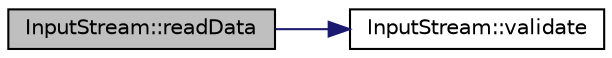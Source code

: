 digraph "InputStream::readData"
{
 // LATEX_PDF_SIZE
  edge [fontname="Helvetica",fontsize="10",labelfontname="Helvetica",labelfontsize="10"];
  node [fontname="Helvetica",fontsize="10",shape=record];
  rankdir="LR";
  Node6 [label="InputStream::readData",height=0.2,width=0.4,color="black", fillcolor="grey75", style="filled", fontcolor="black",tooltip=" "];
  Node6 -> Node7 [color="midnightblue",fontsize="10",style="solid",fontname="Helvetica"];
  Node7 [label="InputStream::validate",height=0.2,width=0.4,color="black", fillcolor="white", style="filled",URL="$class_input_stream.html#aca40de74030ea947a423880bec28ba30",tooltip=" "];
}
